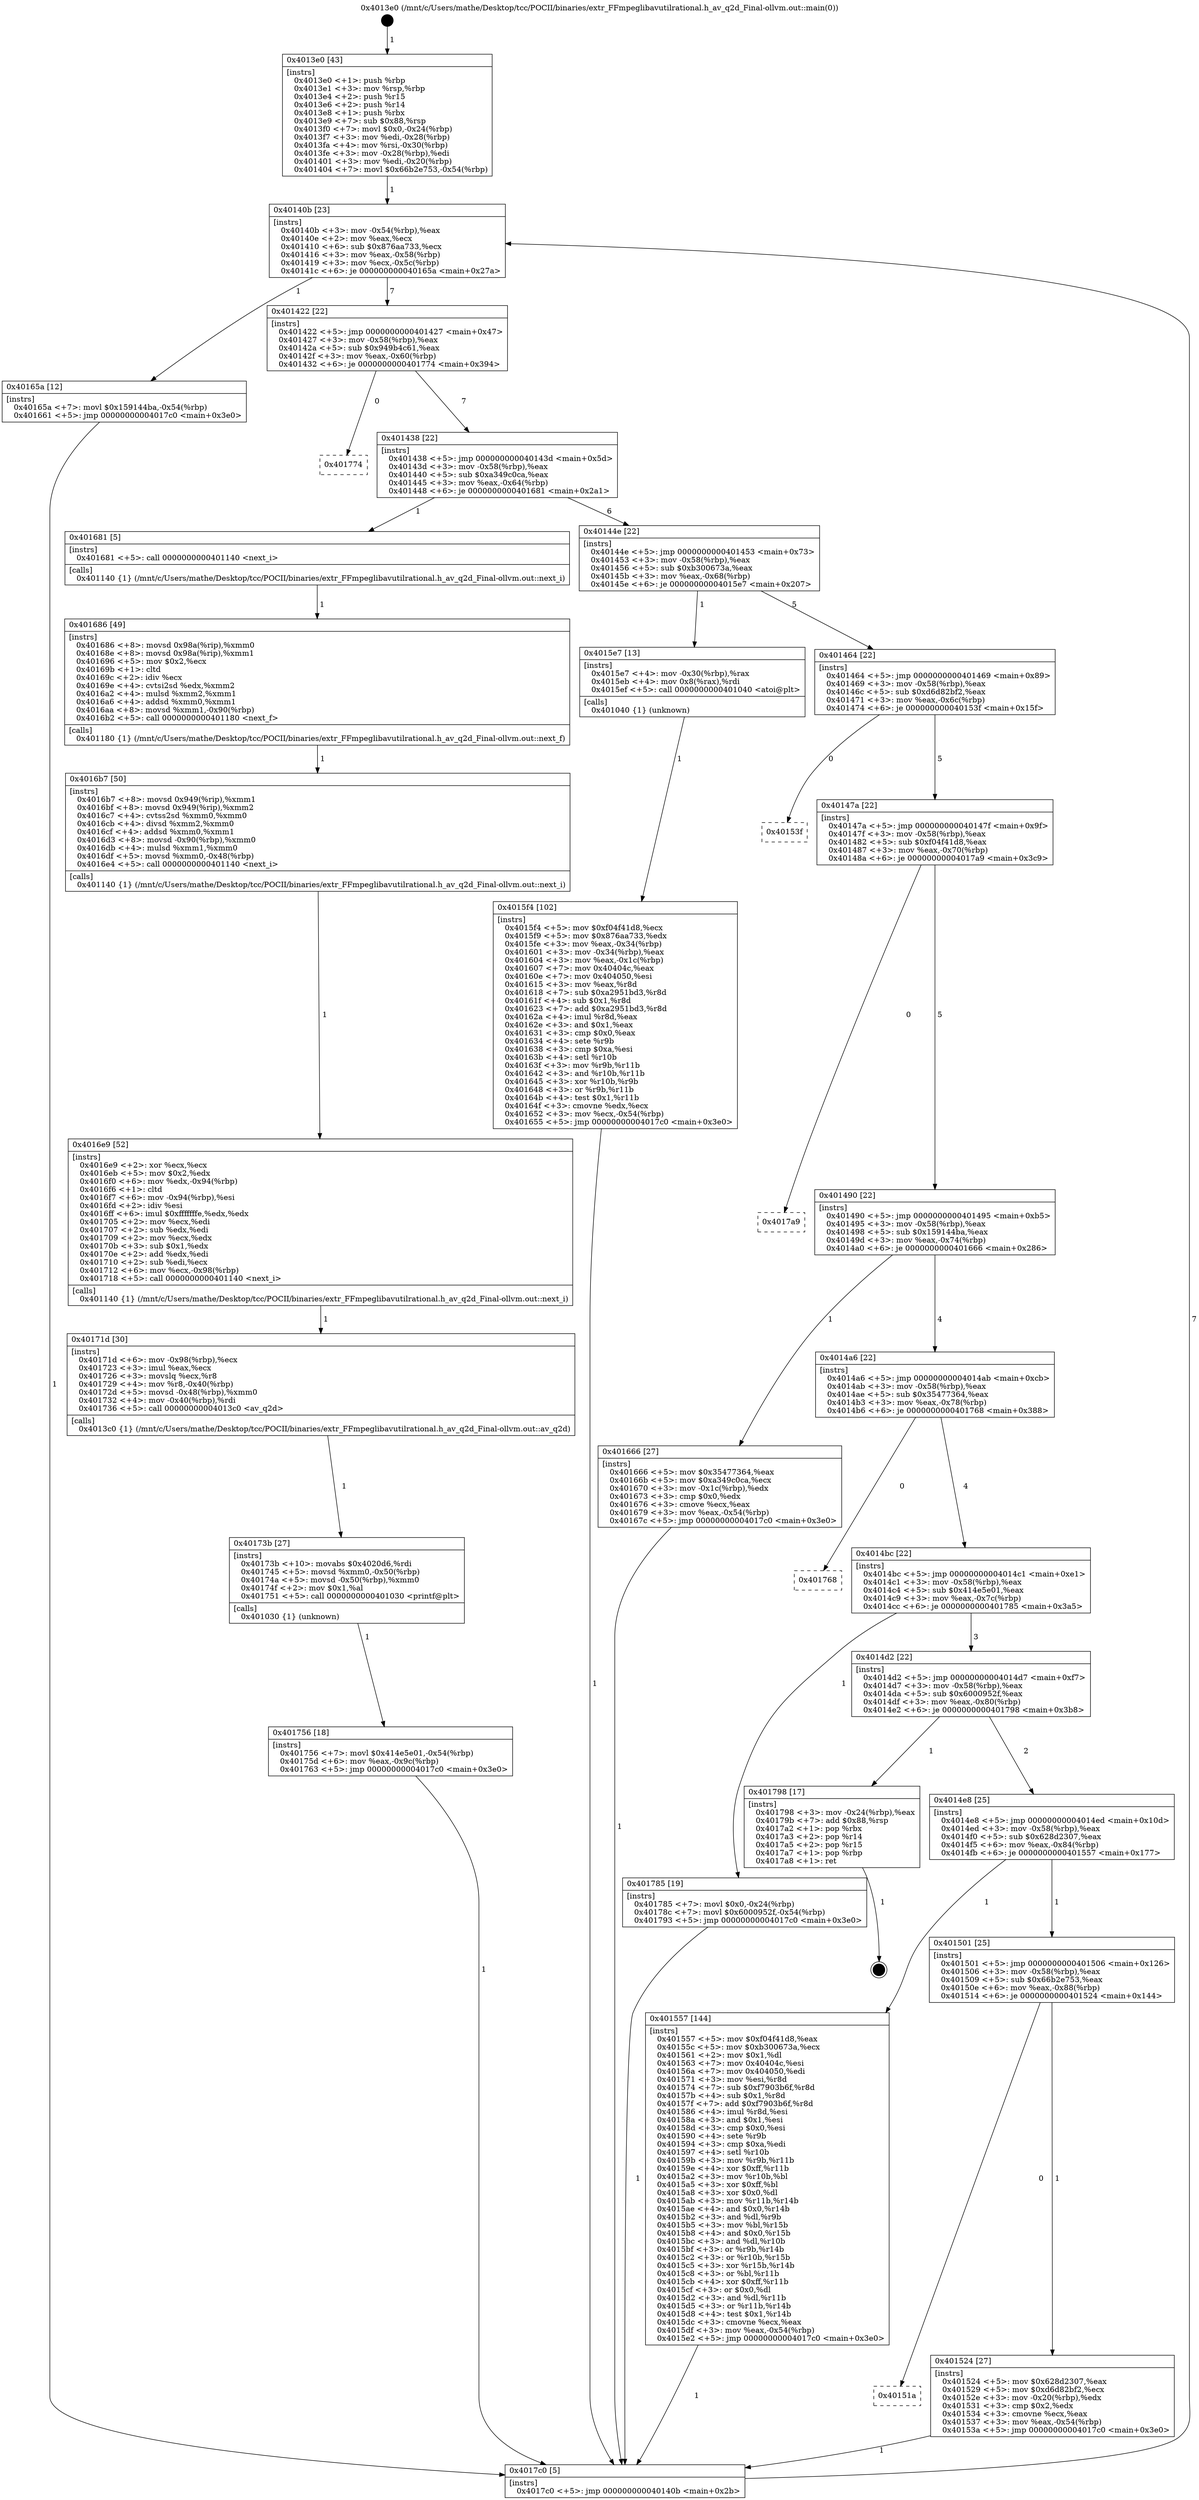 digraph "0x4013e0" {
  label = "0x4013e0 (/mnt/c/Users/mathe/Desktop/tcc/POCII/binaries/extr_FFmpeglibavutilrational.h_av_q2d_Final-ollvm.out::main(0))"
  labelloc = "t"
  node[shape=record]

  Entry [label="",width=0.3,height=0.3,shape=circle,fillcolor=black,style=filled]
  "0x40140b" [label="{
     0x40140b [23]\l
     | [instrs]\l
     &nbsp;&nbsp;0x40140b \<+3\>: mov -0x54(%rbp),%eax\l
     &nbsp;&nbsp;0x40140e \<+2\>: mov %eax,%ecx\l
     &nbsp;&nbsp;0x401410 \<+6\>: sub $0x876aa733,%ecx\l
     &nbsp;&nbsp;0x401416 \<+3\>: mov %eax,-0x58(%rbp)\l
     &nbsp;&nbsp;0x401419 \<+3\>: mov %ecx,-0x5c(%rbp)\l
     &nbsp;&nbsp;0x40141c \<+6\>: je 000000000040165a \<main+0x27a\>\l
  }"]
  "0x40165a" [label="{
     0x40165a [12]\l
     | [instrs]\l
     &nbsp;&nbsp;0x40165a \<+7\>: movl $0x159144ba,-0x54(%rbp)\l
     &nbsp;&nbsp;0x401661 \<+5\>: jmp 00000000004017c0 \<main+0x3e0\>\l
  }"]
  "0x401422" [label="{
     0x401422 [22]\l
     | [instrs]\l
     &nbsp;&nbsp;0x401422 \<+5\>: jmp 0000000000401427 \<main+0x47\>\l
     &nbsp;&nbsp;0x401427 \<+3\>: mov -0x58(%rbp),%eax\l
     &nbsp;&nbsp;0x40142a \<+5\>: sub $0x949b4c61,%eax\l
     &nbsp;&nbsp;0x40142f \<+3\>: mov %eax,-0x60(%rbp)\l
     &nbsp;&nbsp;0x401432 \<+6\>: je 0000000000401774 \<main+0x394\>\l
  }"]
  Exit [label="",width=0.3,height=0.3,shape=circle,fillcolor=black,style=filled,peripheries=2]
  "0x401774" [label="{
     0x401774\l
  }", style=dashed]
  "0x401438" [label="{
     0x401438 [22]\l
     | [instrs]\l
     &nbsp;&nbsp;0x401438 \<+5\>: jmp 000000000040143d \<main+0x5d\>\l
     &nbsp;&nbsp;0x40143d \<+3\>: mov -0x58(%rbp),%eax\l
     &nbsp;&nbsp;0x401440 \<+5\>: sub $0xa349c0ca,%eax\l
     &nbsp;&nbsp;0x401445 \<+3\>: mov %eax,-0x64(%rbp)\l
     &nbsp;&nbsp;0x401448 \<+6\>: je 0000000000401681 \<main+0x2a1\>\l
  }"]
  "0x401756" [label="{
     0x401756 [18]\l
     | [instrs]\l
     &nbsp;&nbsp;0x401756 \<+7\>: movl $0x414e5e01,-0x54(%rbp)\l
     &nbsp;&nbsp;0x40175d \<+6\>: mov %eax,-0x9c(%rbp)\l
     &nbsp;&nbsp;0x401763 \<+5\>: jmp 00000000004017c0 \<main+0x3e0\>\l
  }"]
  "0x401681" [label="{
     0x401681 [5]\l
     | [instrs]\l
     &nbsp;&nbsp;0x401681 \<+5\>: call 0000000000401140 \<next_i\>\l
     | [calls]\l
     &nbsp;&nbsp;0x401140 \{1\} (/mnt/c/Users/mathe/Desktop/tcc/POCII/binaries/extr_FFmpeglibavutilrational.h_av_q2d_Final-ollvm.out::next_i)\l
  }"]
  "0x40144e" [label="{
     0x40144e [22]\l
     | [instrs]\l
     &nbsp;&nbsp;0x40144e \<+5\>: jmp 0000000000401453 \<main+0x73\>\l
     &nbsp;&nbsp;0x401453 \<+3\>: mov -0x58(%rbp),%eax\l
     &nbsp;&nbsp;0x401456 \<+5\>: sub $0xb300673a,%eax\l
     &nbsp;&nbsp;0x40145b \<+3\>: mov %eax,-0x68(%rbp)\l
     &nbsp;&nbsp;0x40145e \<+6\>: je 00000000004015e7 \<main+0x207\>\l
  }"]
  "0x40173b" [label="{
     0x40173b [27]\l
     | [instrs]\l
     &nbsp;&nbsp;0x40173b \<+10\>: movabs $0x4020d6,%rdi\l
     &nbsp;&nbsp;0x401745 \<+5\>: movsd %xmm0,-0x50(%rbp)\l
     &nbsp;&nbsp;0x40174a \<+5\>: movsd -0x50(%rbp),%xmm0\l
     &nbsp;&nbsp;0x40174f \<+2\>: mov $0x1,%al\l
     &nbsp;&nbsp;0x401751 \<+5\>: call 0000000000401030 \<printf@plt\>\l
     | [calls]\l
     &nbsp;&nbsp;0x401030 \{1\} (unknown)\l
  }"]
  "0x4015e7" [label="{
     0x4015e7 [13]\l
     | [instrs]\l
     &nbsp;&nbsp;0x4015e7 \<+4\>: mov -0x30(%rbp),%rax\l
     &nbsp;&nbsp;0x4015eb \<+4\>: mov 0x8(%rax),%rdi\l
     &nbsp;&nbsp;0x4015ef \<+5\>: call 0000000000401040 \<atoi@plt\>\l
     | [calls]\l
     &nbsp;&nbsp;0x401040 \{1\} (unknown)\l
  }"]
  "0x401464" [label="{
     0x401464 [22]\l
     | [instrs]\l
     &nbsp;&nbsp;0x401464 \<+5\>: jmp 0000000000401469 \<main+0x89\>\l
     &nbsp;&nbsp;0x401469 \<+3\>: mov -0x58(%rbp),%eax\l
     &nbsp;&nbsp;0x40146c \<+5\>: sub $0xd6d82bf2,%eax\l
     &nbsp;&nbsp;0x401471 \<+3\>: mov %eax,-0x6c(%rbp)\l
     &nbsp;&nbsp;0x401474 \<+6\>: je 000000000040153f \<main+0x15f\>\l
  }"]
  "0x40171d" [label="{
     0x40171d [30]\l
     | [instrs]\l
     &nbsp;&nbsp;0x40171d \<+6\>: mov -0x98(%rbp),%ecx\l
     &nbsp;&nbsp;0x401723 \<+3\>: imul %eax,%ecx\l
     &nbsp;&nbsp;0x401726 \<+3\>: movslq %ecx,%r8\l
     &nbsp;&nbsp;0x401729 \<+4\>: mov %r8,-0x40(%rbp)\l
     &nbsp;&nbsp;0x40172d \<+5\>: movsd -0x48(%rbp),%xmm0\l
     &nbsp;&nbsp;0x401732 \<+4\>: mov -0x40(%rbp),%rdi\l
     &nbsp;&nbsp;0x401736 \<+5\>: call 00000000004013c0 \<av_q2d\>\l
     | [calls]\l
     &nbsp;&nbsp;0x4013c0 \{1\} (/mnt/c/Users/mathe/Desktop/tcc/POCII/binaries/extr_FFmpeglibavutilrational.h_av_q2d_Final-ollvm.out::av_q2d)\l
  }"]
  "0x40153f" [label="{
     0x40153f\l
  }", style=dashed]
  "0x40147a" [label="{
     0x40147a [22]\l
     | [instrs]\l
     &nbsp;&nbsp;0x40147a \<+5\>: jmp 000000000040147f \<main+0x9f\>\l
     &nbsp;&nbsp;0x40147f \<+3\>: mov -0x58(%rbp),%eax\l
     &nbsp;&nbsp;0x401482 \<+5\>: sub $0xf04f41d8,%eax\l
     &nbsp;&nbsp;0x401487 \<+3\>: mov %eax,-0x70(%rbp)\l
     &nbsp;&nbsp;0x40148a \<+6\>: je 00000000004017a9 \<main+0x3c9\>\l
  }"]
  "0x4016e9" [label="{
     0x4016e9 [52]\l
     | [instrs]\l
     &nbsp;&nbsp;0x4016e9 \<+2\>: xor %ecx,%ecx\l
     &nbsp;&nbsp;0x4016eb \<+5\>: mov $0x2,%edx\l
     &nbsp;&nbsp;0x4016f0 \<+6\>: mov %edx,-0x94(%rbp)\l
     &nbsp;&nbsp;0x4016f6 \<+1\>: cltd\l
     &nbsp;&nbsp;0x4016f7 \<+6\>: mov -0x94(%rbp),%esi\l
     &nbsp;&nbsp;0x4016fd \<+2\>: idiv %esi\l
     &nbsp;&nbsp;0x4016ff \<+6\>: imul $0xfffffffe,%edx,%edx\l
     &nbsp;&nbsp;0x401705 \<+2\>: mov %ecx,%edi\l
     &nbsp;&nbsp;0x401707 \<+2\>: sub %edx,%edi\l
     &nbsp;&nbsp;0x401709 \<+2\>: mov %ecx,%edx\l
     &nbsp;&nbsp;0x40170b \<+3\>: sub $0x1,%edx\l
     &nbsp;&nbsp;0x40170e \<+2\>: add %edx,%edi\l
     &nbsp;&nbsp;0x401710 \<+2\>: sub %edi,%ecx\l
     &nbsp;&nbsp;0x401712 \<+6\>: mov %ecx,-0x98(%rbp)\l
     &nbsp;&nbsp;0x401718 \<+5\>: call 0000000000401140 \<next_i\>\l
     | [calls]\l
     &nbsp;&nbsp;0x401140 \{1\} (/mnt/c/Users/mathe/Desktop/tcc/POCII/binaries/extr_FFmpeglibavutilrational.h_av_q2d_Final-ollvm.out::next_i)\l
  }"]
  "0x4017a9" [label="{
     0x4017a9\l
  }", style=dashed]
  "0x401490" [label="{
     0x401490 [22]\l
     | [instrs]\l
     &nbsp;&nbsp;0x401490 \<+5\>: jmp 0000000000401495 \<main+0xb5\>\l
     &nbsp;&nbsp;0x401495 \<+3\>: mov -0x58(%rbp),%eax\l
     &nbsp;&nbsp;0x401498 \<+5\>: sub $0x159144ba,%eax\l
     &nbsp;&nbsp;0x40149d \<+3\>: mov %eax,-0x74(%rbp)\l
     &nbsp;&nbsp;0x4014a0 \<+6\>: je 0000000000401666 \<main+0x286\>\l
  }"]
  "0x4016b7" [label="{
     0x4016b7 [50]\l
     | [instrs]\l
     &nbsp;&nbsp;0x4016b7 \<+8\>: movsd 0x949(%rip),%xmm1\l
     &nbsp;&nbsp;0x4016bf \<+8\>: movsd 0x949(%rip),%xmm2\l
     &nbsp;&nbsp;0x4016c7 \<+4\>: cvtss2sd %xmm0,%xmm0\l
     &nbsp;&nbsp;0x4016cb \<+4\>: divsd %xmm2,%xmm0\l
     &nbsp;&nbsp;0x4016cf \<+4\>: addsd %xmm0,%xmm1\l
     &nbsp;&nbsp;0x4016d3 \<+8\>: movsd -0x90(%rbp),%xmm0\l
     &nbsp;&nbsp;0x4016db \<+4\>: mulsd %xmm1,%xmm0\l
     &nbsp;&nbsp;0x4016df \<+5\>: movsd %xmm0,-0x48(%rbp)\l
     &nbsp;&nbsp;0x4016e4 \<+5\>: call 0000000000401140 \<next_i\>\l
     | [calls]\l
     &nbsp;&nbsp;0x401140 \{1\} (/mnt/c/Users/mathe/Desktop/tcc/POCII/binaries/extr_FFmpeglibavutilrational.h_av_q2d_Final-ollvm.out::next_i)\l
  }"]
  "0x401666" [label="{
     0x401666 [27]\l
     | [instrs]\l
     &nbsp;&nbsp;0x401666 \<+5\>: mov $0x35477364,%eax\l
     &nbsp;&nbsp;0x40166b \<+5\>: mov $0xa349c0ca,%ecx\l
     &nbsp;&nbsp;0x401670 \<+3\>: mov -0x1c(%rbp),%edx\l
     &nbsp;&nbsp;0x401673 \<+3\>: cmp $0x0,%edx\l
     &nbsp;&nbsp;0x401676 \<+3\>: cmove %ecx,%eax\l
     &nbsp;&nbsp;0x401679 \<+3\>: mov %eax,-0x54(%rbp)\l
     &nbsp;&nbsp;0x40167c \<+5\>: jmp 00000000004017c0 \<main+0x3e0\>\l
  }"]
  "0x4014a6" [label="{
     0x4014a6 [22]\l
     | [instrs]\l
     &nbsp;&nbsp;0x4014a6 \<+5\>: jmp 00000000004014ab \<main+0xcb\>\l
     &nbsp;&nbsp;0x4014ab \<+3\>: mov -0x58(%rbp),%eax\l
     &nbsp;&nbsp;0x4014ae \<+5\>: sub $0x35477364,%eax\l
     &nbsp;&nbsp;0x4014b3 \<+3\>: mov %eax,-0x78(%rbp)\l
     &nbsp;&nbsp;0x4014b6 \<+6\>: je 0000000000401768 \<main+0x388\>\l
  }"]
  "0x401686" [label="{
     0x401686 [49]\l
     | [instrs]\l
     &nbsp;&nbsp;0x401686 \<+8\>: movsd 0x98a(%rip),%xmm0\l
     &nbsp;&nbsp;0x40168e \<+8\>: movsd 0x98a(%rip),%xmm1\l
     &nbsp;&nbsp;0x401696 \<+5\>: mov $0x2,%ecx\l
     &nbsp;&nbsp;0x40169b \<+1\>: cltd\l
     &nbsp;&nbsp;0x40169c \<+2\>: idiv %ecx\l
     &nbsp;&nbsp;0x40169e \<+4\>: cvtsi2sd %edx,%xmm2\l
     &nbsp;&nbsp;0x4016a2 \<+4\>: mulsd %xmm2,%xmm1\l
     &nbsp;&nbsp;0x4016a6 \<+4\>: addsd %xmm0,%xmm1\l
     &nbsp;&nbsp;0x4016aa \<+8\>: movsd %xmm1,-0x90(%rbp)\l
     &nbsp;&nbsp;0x4016b2 \<+5\>: call 0000000000401180 \<next_f\>\l
     | [calls]\l
     &nbsp;&nbsp;0x401180 \{1\} (/mnt/c/Users/mathe/Desktop/tcc/POCII/binaries/extr_FFmpeglibavutilrational.h_av_q2d_Final-ollvm.out::next_f)\l
  }"]
  "0x401768" [label="{
     0x401768\l
  }", style=dashed]
  "0x4014bc" [label="{
     0x4014bc [22]\l
     | [instrs]\l
     &nbsp;&nbsp;0x4014bc \<+5\>: jmp 00000000004014c1 \<main+0xe1\>\l
     &nbsp;&nbsp;0x4014c1 \<+3\>: mov -0x58(%rbp),%eax\l
     &nbsp;&nbsp;0x4014c4 \<+5\>: sub $0x414e5e01,%eax\l
     &nbsp;&nbsp;0x4014c9 \<+3\>: mov %eax,-0x7c(%rbp)\l
     &nbsp;&nbsp;0x4014cc \<+6\>: je 0000000000401785 \<main+0x3a5\>\l
  }"]
  "0x4015f4" [label="{
     0x4015f4 [102]\l
     | [instrs]\l
     &nbsp;&nbsp;0x4015f4 \<+5\>: mov $0xf04f41d8,%ecx\l
     &nbsp;&nbsp;0x4015f9 \<+5\>: mov $0x876aa733,%edx\l
     &nbsp;&nbsp;0x4015fe \<+3\>: mov %eax,-0x34(%rbp)\l
     &nbsp;&nbsp;0x401601 \<+3\>: mov -0x34(%rbp),%eax\l
     &nbsp;&nbsp;0x401604 \<+3\>: mov %eax,-0x1c(%rbp)\l
     &nbsp;&nbsp;0x401607 \<+7\>: mov 0x40404c,%eax\l
     &nbsp;&nbsp;0x40160e \<+7\>: mov 0x404050,%esi\l
     &nbsp;&nbsp;0x401615 \<+3\>: mov %eax,%r8d\l
     &nbsp;&nbsp;0x401618 \<+7\>: sub $0xa2951bd3,%r8d\l
     &nbsp;&nbsp;0x40161f \<+4\>: sub $0x1,%r8d\l
     &nbsp;&nbsp;0x401623 \<+7\>: add $0xa2951bd3,%r8d\l
     &nbsp;&nbsp;0x40162a \<+4\>: imul %r8d,%eax\l
     &nbsp;&nbsp;0x40162e \<+3\>: and $0x1,%eax\l
     &nbsp;&nbsp;0x401631 \<+3\>: cmp $0x0,%eax\l
     &nbsp;&nbsp;0x401634 \<+4\>: sete %r9b\l
     &nbsp;&nbsp;0x401638 \<+3\>: cmp $0xa,%esi\l
     &nbsp;&nbsp;0x40163b \<+4\>: setl %r10b\l
     &nbsp;&nbsp;0x40163f \<+3\>: mov %r9b,%r11b\l
     &nbsp;&nbsp;0x401642 \<+3\>: and %r10b,%r11b\l
     &nbsp;&nbsp;0x401645 \<+3\>: xor %r10b,%r9b\l
     &nbsp;&nbsp;0x401648 \<+3\>: or %r9b,%r11b\l
     &nbsp;&nbsp;0x40164b \<+4\>: test $0x1,%r11b\l
     &nbsp;&nbsp;0x40164f \<+3\>: cmovne %edx,%ecx\l
     &nbsp;&nbsp;0x401652 \<+3\>: mov %ecx,-0x54(%rbp)\l
     &nbsp;&nbsp;0x401655 \<+5\>: jmp 00000000004017c0 \<main+0x3e0\>\l
  }"]
  "0x401785" [label="{
     0x401785 [19]\l
     | [instrs]\l
     &nbsp;&nbsp;0x401785 \<+7\>: movl $0x0,-0x24(%rbp)\l
     &nbsp;&nbsp;0x40178c \<+7\>: movl $0x6000952f,-0x54(%rbp)\l
     &nbsp;&nbsp;0x401793 \<+5\>: jmp 00000000004017c0 \<main+0x3e0\>\l
  }"]
  "0x4014d2" [label="{
     0x4014d2 [22]\l
     | [instrs]\l
     &nbsp;&nbsp;0x4014d2 \<+5\>: jmp 00000000004014d7 \<main+0xf7\>\l
     &nbsp;&nbsp;0x4014d7 \<+3\>: mov -0x58(%rbp),%eax\l
     &nbsp;&nbsp;0x4014da \<+5\>: sub $0x6000952f,%eax\l
     &nbsp;&nbsp;0x4014df \<+3\>: mov %eax,-0x80(%rbp)\l
     &nbsp;&nbsp;0x4014e2 \<+6\>: je 0000000000401798 \<main+0x3b8\>\l
  }"]
  "0x4013e0" [label="{
     0x4013e0 [43]\l
     | [instrs]\l
     &nbsp;&nbsp;0x4013e0 \<+1\>: push %rbp\l
     &nbsp;&nbsp;0x4013e1 \<+3\>: mov %rsp,%rbp\l
     &nbsp;&nbsp;0x4013e4 \<+2\>: push %r15\l
     &nbsp;&nbsp;0x4013e6 \<+2\>: push %r14\l
     &nbsp;&nbsp;0x4013e8 \<+1\>: push %rbx\l
     &nbsp;&nbsp;0x4013e9 \<+7\>: sub $0x88,%rsp\l
     &nbsp;&nbsp;0x4013f0 \<+7\>: movl $0x0,-0x24(%rbp)\l
     &nbsp;&nbsp;0x4013f7 \<+3\>: mov %edi,-0x28(%rbp)\l
     &nbsp;&nbsp;0x4013fa \<+4\>: mov %rsi,-0x30(%rbp)\l
     &nbsp;&nbsp;0x4013fe \<+3\>: mov -0x28(%rbp),%edi\l
     &nbsp;&nbsp;0x401401 \<+3\>: mov %edi,-0x20(%rbp)\l
     &nbsp;&nbsp;0x401404 \<+7\>: movl $0x66b2e753,-0x54(%rbp)\l
  }"]
  "0x401798" [label="{
     0x401798 [17]\l
     | [instrs]\l
     &nbsp;&nbsp;0x401798 \<+3\>: mov -0x24(%rbp),%eax\l
     &nbsp;&nbsp;0x40179b \<+7\>: add $0x88,%rsp\l
     &nbsp;&nbsp;0x4017a2 \<+1\>: pop %rbx\l
     &nbsp;&nbsp;0x4017a3 \<+2\>: pop %r14\l
     &nbsp;&nbsp;0x4017a5 \<+2\>: pop %r15\l
     &nbsp;&nbsp;0x4017a7 \<+1\>: pop %rbp\l
     &nbsp;&nbsp;0x4017a8 \<+1\>: ret\l
  }"]
  "0x4014e8" [label="{
     0x4014e8 [25]\l
     | [instrs]\l
     &nbsp;&nbsp;0x4014e8 \<+5\>: jmp 00000000004014ed \<main+0x10d\>\l
     &nbsp;&nbsp;0x4014ed \<+3\>: mov -0x58(%rbp),%eax\l
     &nbsp;&nbsp;0x4014f0 \<+5\>: sub $0x628d2307,%eax\l
     &nbsp;&nbsp;0x4014f5 \<+6\>: mov %eax,-0x84(%rbp)\l
     &nbsp;&nbsp;0x4014fb \<+6\>: je 0000000000401557 \<main+0x177\>\l
  }"]
  "0x4017c0" [label="{
     0x4017c0 [5]\l
     | [instrs]\l
     &nbsp;&nbsp;0x4017c0 \<+5\>: jmp 000000000040140b \<main+0x2b\>\l
  }"]
  "0x401557" [label="{
     0x401557 [144]\l
     | [instrs]\l
     &nbsp;&nbsp;0x401557 \<+5\>: mov $0xf04f41d8,%eax\l
     &nbsp;&nbsp;0x40155c \<+5\>: mov $0xb300673a,%ecx\l
     &nbsp;&nbsp;0x401561 \<+2\>: mov $0x1,%dl\l
     &nbsp;&nbsp;0x401563 \<+7\>: mov 0x40404c,%esi\l
     &nbsp;&nbsp;0x40156a \<+7\>: mov 0x404050,%edi\l
     &nbsp;&nbsp;0x401571 \<+3\>: mov %esi,%r8d\l
     &nbsp;&nbsp;0x401574 \<+7\>: sub $0xf7903b6f,%r8d\l
     &nbsp;&nbsp;0x40157b \<+4\>: sub $0x1,%r8d\l
     &nbsp;&nbsp;0x40157f \<+7\>: add $0xf7903b6f,%r8d\l
     &nbsp;&nbsp;0x401586 \<+4\>: imul %r8d,%esi\l
     &nbsp;&nbsp;0x40158a \<+3\>: and $0x1,%esi\l
     &nbsp;&nbsp;0x40158d \<+3\>: cmp $0x0,%esi\l
     &nbsp;&nbsp;0x401590 \<+4\>: sete %r9b\l
     &nbsp;&nbsp;0x401594 \<+3\>: cmp $0xa,%edi\l
     &nbsp;&nbsp;0x401597 \<+4\>: setl %r10b\l
     &nbsp;&nbsp;0x40159b \<+3\>: mov %r9b,%r11b\l
     &nbsp;&nbsp;0x40159e \<+4\>: xor $0xff,%r11b\l
     &nbsp;&nbsp;0x4015a2 \<+3\>: mov %r10b,%bl\l
     &nbsp;&nbsp;0x4015a5 \<+3\>: xor $0xff,%bl\l
     &nbsp;&nbsp;0x4015a8 \<+3\>: xor $0x0,%dl\l
     &nbsp;&nbsp;0x4015ab \<+3\>: mov %r11b,%r14b\l
     &nbsp;&nbsp;0x4015ae \<+4\>: and $0x0,%r14b\l
     &nbsp;&nbsp;0x4015b2 \<+3\>: and %dl,%r9b\l
     &nbsp;&nbsp;0x4015b5 \<+3\>: mov %bl,%r15b\l
     &nbsp;&nbsp;0x4015b8 \<+4\>: and $0x0,%r15b\l
     &nbsp;&nbsp;0x4015bc \<+3\>: and %dl,%r10b\l
     &nbsp;&nbsp;0x4015bf \<+3\>: or %r9b,%r14b\l
     &nbsp;&nbsp;0x4015c2 \<+3\>: or %r10b,%r15b\l
     &nbsp;&nbsp;0x4015c5 \<+3\>: xor %r15b,%r14b\l
     &nbsp;&nbsp;0x4015c8 \<+3\>: or %bl,%r11b\l
     &nbsp;&nbsp;0x4015cb \<+4\>: xor $0xff,%r11b\l
     &nbsp;&nbsp;0x4015cf \<+3\>: or $0x0,%dl\l
     &nbsp;&nbsp;0x4015d2 \<+3\>: and %dl,%r11b\l
     &nbsp;&nbsp;0x4015d5 \<+3\>: or %r11b,%r14b\l
     &nbsp;&nbsp;0x4015d8 \<+4\>: test $0x1,%r14b\l
     &nbsp;&nbsp;0x4015dc \<+3\>: cmovne %ecx,%eax\l
     &nbsp;&nbsp;0x4015df \<+3\>: mov %eax,-0x54(%rbp)\l
     &nbsp;&nbsp;0x4015e2 \<+5\>: jmp 00000000004017c0 \<main+0x3e0\>\l
  }"]
  "0x401501" [label="{
     0x401501 [25]\l
     | [instrs]\l
     &nbsp;&nbsp;0x401501 \<+5\>: jmp 0000000000401506 \<main+0x126\>\l
     &nbsp;&nbsp;0x401506 \<+3\>: mov -0x58(%rbp),%eax\l
     &nbsp;&nbsp;0x401509 \<+5\>: sub $0x66b2e753,%eax\l
     &nbsp;&nbsp;0x40150e \<+6\>: mov %eax,-0x88(%rbp)\l
     &nbsp;&nbsp;0x401514 \<+6\>: je 0000000000401524 \<main+0x144\>\l
  }"]
  "0x40151a" [label="{
     0x40151a\l
  }", style=dashed]
  "0x401524" [label="{
     0x401524 [27]\l
     | [instrs]\l
     &nbsp;&nbsp;0x401524 \<+5\>: mov $0x628d2307,%eax\l
     &nbsp;&nbsp;0x401529 \<+5\>: mov $0xd6d82bf2,%ecx\l
     &nbsp;&nbsp;0x40152e \<+3\>: mov -0x20(%rbp),%edx\l
     &nbsp;&nbsp;0x401531 \<+3\>: cmp $0x2,%edx\l
     &nbsp;&nbsp;0x401534 \<+3\>: cmovne %ecx,%eax\l
     &nbsp;&nbsp;0x401537 \<+3\>: mov %eax,-0x54(%rbp)\l
     &nbsp;&nbsp;0x40153a \<+5\>: jmp 00000000004017c0 \<main+0x3e0\>\l
  }"]
  Entry -> "0x4013e0" [label=" 1"]
  "0x40140b" -> "0x40165a" [label=" 1"]
  "0x40140b" -> "0x401422" [label=" 7"]
  "0x401798" -> Exit [label=" 1"]
  "0x401422" -> "0x401774" [label=" 0"]
  "0x401422" -> "0x401438" [label=" 7"]
  "0x401785" -> "0x4017c0" [label=" 1"]
  "0x401438" -> "0x401681" [label=" 1"]
  "0x401438" -> "0x40144e" [label=" 6"]
  "0x401756" -> "0x4017c0" [label=" 1"]
  "0x40144e" -> "0x4015e7" [label=" 1"]
  "0x40144e" -> "0x401464" [label=" 5"]
  "0x40173b" -> "0x401756" [label=" 1"]
  "0x401464" -> "0x40153f" [label=" 0"]
  "0x401464" -> "0x40147a" [label=" 5"]
  "0x40171d" -> "0x40173b" [label=" 1"]
  "0x40147a" -> "0x4017a9" [label=" 0"]
  "0x40147a" -> "0x401490" [label=" 5"]
  "0x4016e9" -> "0x40171d" [label=" 1"]
  "0x401490" -> "0x401666" [label=" 1"]
  "0x401490" -> "0x4014a6" [label=" 4"]
  "0x4016b7" -> "0x4016e9" [label=" 1"]
  "0x4014a6" -> "0x401768" [label=" 0"]
  "0x4014a6" -> "0x4014bc" [label=" 4"]
  "0x401686" -> "0x4016b7" [label=" 1"]
  "0x4014bc" -> "0x401785" [label=" 1"]
  "0x4014bc" -> "0x4014d2" [label=" 3"]
  "0x401681" -> "0x401686" [label=" 1"]
  "0x4014d2" -> "0x401798" [label=" 1"]
  "0x4014d2" -> "0x4014e8" [label=" 2"]
  "0x401666" -> "0x4017c0" [label=" 1"]
  "0x4014e8" -> "0x401557" [label=" 1"]
  "0x4014e8" -> "0x401501" [label=" 1"]
  "0x40165a" -> "0x4017c0" [label=" 1"]
  "0x401501" -> "0x401524" [label=" 1"]
  "0x401501" -> "0x40151a" [label=" 0"]
  "0x401524" -> "0x4017c0" [label=" 1"]
  "0x4013e0" -> "0x40140b" [label=" 1"]
  "0x4017c0" -> "0x40140b" [label=" 7"]
  "0x401557" -> "0x4017c0" [label=" 1"]
  "0x4015e7" -> "0x4015f4" [label=" 1"]
  "0x4015f4" -> "0x4017c0" [label=" 1"]
}
